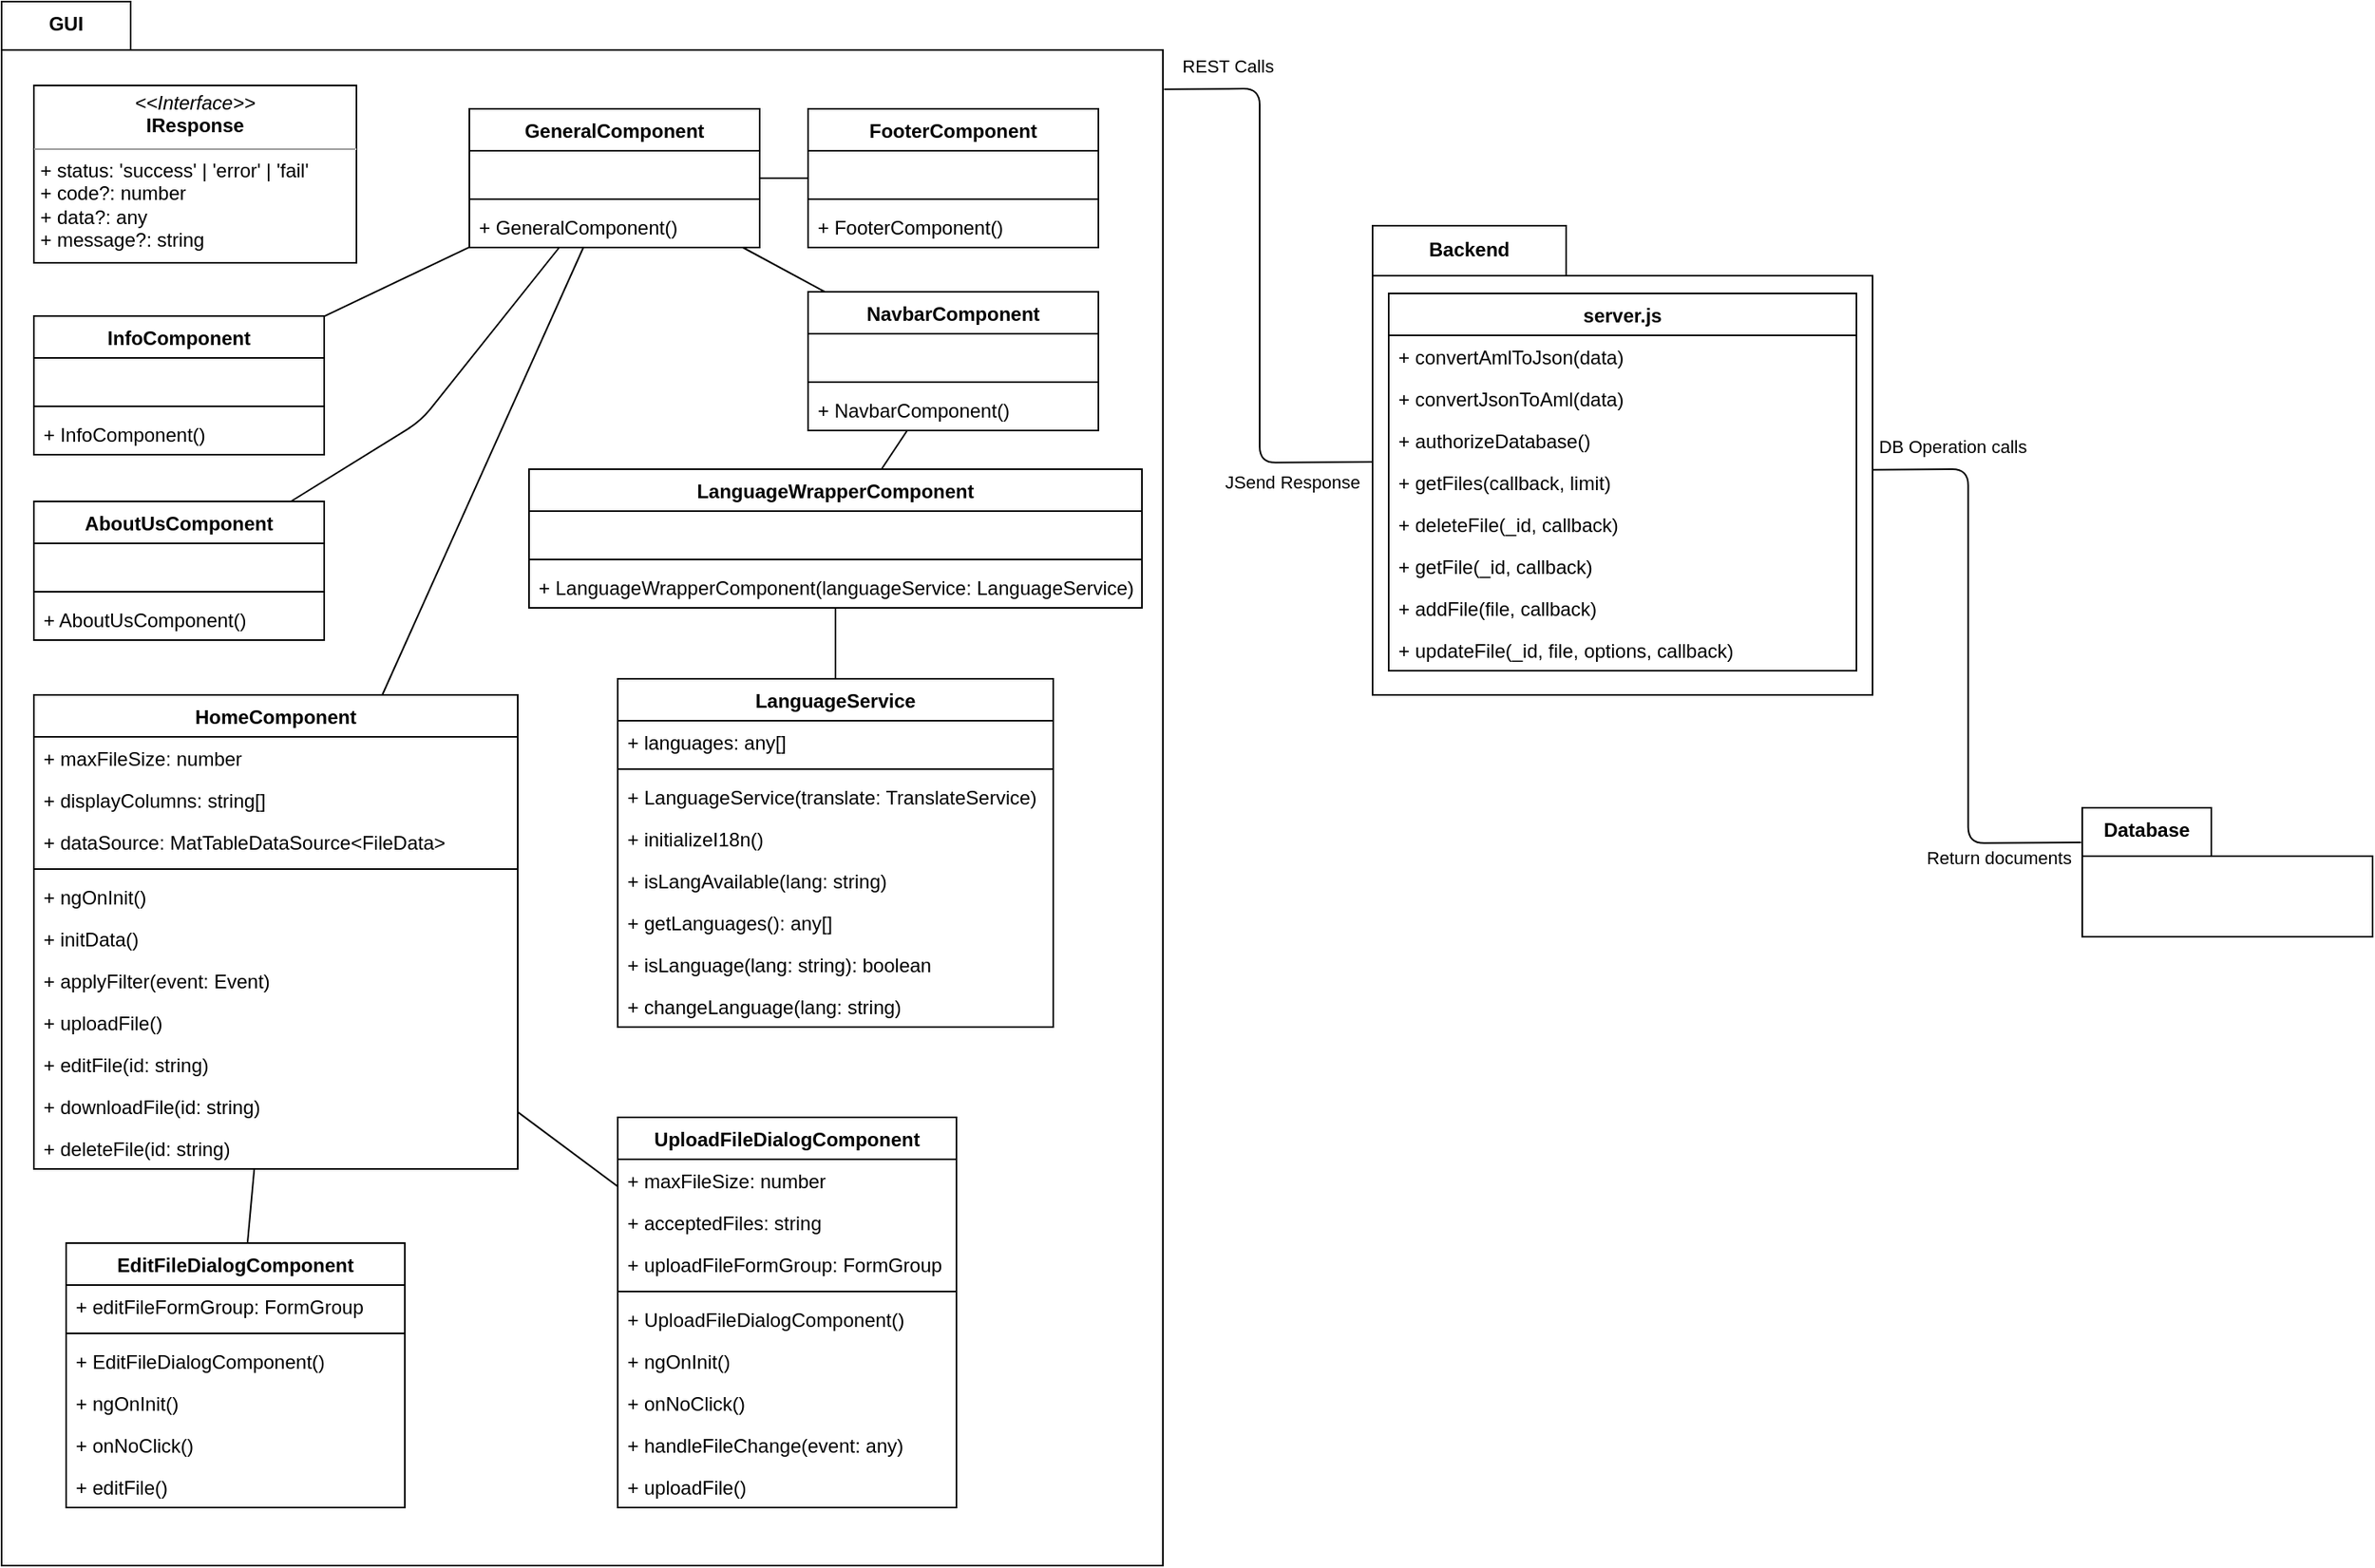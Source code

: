 <mxfile version="13.9.2" type="device"><diagram id="arAbduecu13btJf-2ow0" name="Page-1"><mxGraphModel dx="2452" dy="1253" grid="1" gridSize="10" guides="1" tooltips="1" connect="1" arrows="1" fold="1" page="1" pageScale="1" pageWidth="827" pageHeight="1169" math="0" shadow="0"><root><mxCell id="0"/><mxCell id="1" parent="0"/><mxCell id="IwqOwuTpzGHdwauvc0zJ-185" value="" style="shape=folder;fontStyle=1;spacingTop=10;tabWidth=120;tabHeight=31;tabPosition=left;html=1;rounded=0;shadow=0;" vertex="1" parent="1"><mxGeometry x="970" y="169" width="310" height="291" as="geometry"/></mxCell><mxCell id="IwqOwuTpzGHdwauvc0zJ-184" value="" style="shape=folder;fontStyle=1;spacingTop=10;tabWidth=80;tabHeight=30;tabPosition=left;html=1;rounded=0;shadow=0;" vertex="1" parent="1"><mxGeometry x="120" y="30" width="720" height="970" as="geometry"/></mxCell><mxCell id="IwqOwuTpzGHdwauvc0zJ-34" value="server.js" style="swimlane;fontStyle=1;align=center;verticalAlign=top;childLayout=stackLayout;horizontal=1;startSize=26;horizontalStack=0;resizeParent=1;resizeParentMax=0;resizeLast=0;collapsible=1;marginBottom=0;rounded=0;shadow=0;" vertex="1" parent="1"><mxGeometry x="980" y="211" width="290" height="234" as="geometry"/></mxCell><mxCell id="IwqOwuTpzGHdwauvc0zJ-37" value="+ convertAmlToJson(data)&#10;" style="text;strokeColor=none;fillColor=none;align=left;verticalAlign=top;spacingLeft=4;spacingRight=4;overflow=hidden;rotatable=0;points=[[0,0.5],[1,0.5]];portConstraint=eastwest;" vertex="1" parent="IwqOwuTpzGHdwauvc0zJ-34"><mxGeometry y="26" width="290" height="26" as="geometry"/></mxCell><mxCell id="IwqOwuTpzGHdwauvc0zJ-38" value="+ convertJsonToAml(data)&#10;" style="text;strokeColor=none;fillColor=none;align=left;verticalAlign=top;spacingLeft=4;spacingRight=4;overflow=hidden;rotatable=0;points=[[0,0.5],[1,0.5]];portConstraint=eastwest;" vertex="1" parent="IwqOwuTpzGHdwauvc0zJ-34"><mxGeometry y="52" width="290" height="26" as="geometry"/></mxCell><mxCell id="IwqOwuTpzGHdwauvc0zJ-39" value="+ authorizeDatabase()&#10;" style="text;strokeColor=none;fillColor=none;align=left;verticalAlign=top;spacingLeft=4;spacingRight=4;overflow=hidden;rotatable=0;points=[[0,0.5],[1,0.5]];portConstraint=eastwest;" vertex="1" parent="IwqOwuTpzGHdwauvc0zJ-34"><mxGeometry y="78" width="290" height="26" as="geometry"/></mxCell><mxCell id="IwqOwuTpzGHdwauvc0zJ-43" value="+ getFiles(callback, limit)" style="text;strokeColor=none;fillColor=none;align=left;verticalAlign=top;spacingLeft=4;spacingRight=4;overflow=hidden;rotatable=0;points=[[0,0.5],[1,0.5]];portConstraint=eastwest;" vertex="1" parent="IwqOwuTpzGHdwauvc0zJ-34"><mxGeometry y="104" width="290" height="26" as="geometry"/></mxCell><mxCell id="IwqOwuTpzGHdwauvc0zJ-44" value="+ deleteFile(_id, callback)" style="text;strokeColor=none;fillColor=none;align=left;verticalAlign=top;spacingLeft=4;spacingRight=4;overflow=hidden;rotatable=0;points=[[0,0.5],[1,0.5]];portConstraint=eastwest;" vertex="1" parent="IwqOwuTpzGHdwauvc0zJ-34"><mxGeometry y="130" width="290" height="26" as="geometry"/></mxCell><mxCell id="IwqOwuTpzGHdwauvc0zJ-45" value="+ getFile(_id, callback)" style="text;strokeColor=none;fillColor=none;align=left;verticalAlign=top;spacingLeft=4;spacingRight=4;overflow=hidden;rotatable=0;points=[[0,0.5],[1,0.5]];portConstraint=eastwest;" vertex="1" parent="IwqOwuTpzGHdwauvc0zJ-34"><mxGeometry y="156" width="290" height="26" as="geometry"/></mxCell><mxCell id="IwqOwuTpzGHdwauvc0zJ-46" value="+ addFile(file, callback)" style="text;strokeColor=none;fillColor=none;align=left;verticalAlign=top;spacingLeft=4;spacingRight=4;overflow=hidden;rotatable=0;points=[[0,0.5],[1,0.5]];portConstraint=eastwest;" vertex="1" parent="IwqOwuTpzGHdwauvc0zJ-34"><mxGeometry y="182" width="290" height="26" as="geometry"/></mxCell><mxCell id="IwqOwuTpzGHdwauvc0zJ-47" value="+ updateFile(_id, file, options, callback)" style="text;strokeColor=none;fillColor=none;align=left;verticalAlign=top;spacingLeft=4;spacingRight=4;overflow=hidden;rotatable=0;points=[[0,0.5],[1,0.5]];portConstraint=eastwest;" vertex="1" parent="IwqOwuTpzGHdwauvc0zJ-34"><mxGeometry y="208" width="290" height="26" as="geometry"/></mxCell><mxCell id="IwqOwuTpzGHdwauvc0zJ-13" value="&lt;p style=&quot;margin: 0px ; margin-top: 4px ; text-align: center&quot;&gt;&lt;i&gt;&amp;lt;&amp;lt;Interface&amp;gt;&amp;gt;&lt;/i&gt;&lt;br&gt;&lt;b&gt;IResponse&lt;/b&gt;&lt;/p&gt;&lt;hr size=&quot;1&quot;&gt;&lt;p style=&quot;margin: 0px ; margin-left: 4px&quot;&gt;+ status: 'success' | 'error' | 'fail'&lt;br&gt;+ code?: number&lt;/p&gt;&lt;p style=&quot;margin: 0px ; margin-left: 4px&quot;&gt;+ data?: any&lt;/p&gt;&lt;p style=&quot;margin: 0px ; margin-left: 4px&quot;&gt;+ message?: string&lt;/p&gt;&lt;p style=&quot;margin: 0px ; margin-left: 4px&quot;&gt;&lt;br&gt;&lt;/p&gt;&lt;hr size=&quot;1&quot;&gt;&lt;p style=&quot;margin: 0px ; margin-left: 4px&quot;&gt;&lt;br&gt;&lt;/p&gt;" style="verticalAlign=bottom;align=left;overflow=fill;fontSize=12;fontFamily=Helvetica;html=1;spacingLeft=0;horizontal=1;rounded=0;shadow=0;imageAspect=1;connectable=1;recursiveResize=0;" vertex="1" parent="1"><mxGeometry x="140" y="82" width="200" height="110" as="geometry"/></mxCell><mxCell id="IwqOwuTpzGHdwauvc0zJ-57" value="UploadFileDialogComponent" style="swimlane;fontStyle=1;align=center;verticalAlign=top;childLayout=stackLayout;horizontal=1;startSize=26;horizontalStack=0;resizeParent=1;resizeParentMax=0;resizeLast=0;collapsible=1;marginBottom=0;rounded=0;shadow=0;" vertex="1" parent="1"><mxGeometry x="502" y="722" width="210" height="242" as="geometry"/></mxCell><mxCell id="IwqOwuTpzGHdwauvc0zJ-58" value="+ maxFileSize: number" style="text;strokeColor=none;fillColor=none;align=left;verticalAlign=top;spacingLeft=4;spacingRight=4;overflow=hidden;rotatable=0;points=[[0,0.5],[1,0.5]];portConstraint=eastwest;" vertex="1" parent="IwqOwuTpzGHdwauvc0zJ-57"><mxGeometry y="26" width="210" height="26" as="geometry"/></mxCell><mxCell id="IwqOwuTpzGHdwauvc0zJ-170" value="+ acceptedFiles: string" style="text;strokeColor=none;fillColor=none;align=left;verticalAlign=top;spacingLeft=4;spacingRight=4;overflow=hidden;rotatable=0;points=[[0,0.5],[1,0.5]];portConstraint=eastwest;" vertex="1" parent="IwqOwuTpzGHdwauvc0zJ-57"><mxGeometry y="52" width="210" height="26" as="geometry"/></mxCell><mxCell id="IwqOwuTpzGHdwauvc0zJ-176" value="+ uploadFileFormGroup: FormGroup" style="text;strokeColor=none;fillColor=none;align=left;verticalAlign=top;spacingLeft=4;spacingRight=4;overflow=hidden;rotatable=0;points=[[0,0.5],[1,0.5]];portConstraint=eastwest;" vertex="1" parent="IwqOwuTpzGHdwauvc0zJ-57"><mxGeometry y="78" width="210" height="26" as="geometry"/></mxCell><mxCell id="IwqOwuTpzGHdwauvc0zJ-59" value="" style="line;strokeWidth=1;fillColor=none;align=left;verticalAlign=middle;spacingTop=-1;spacingLeft=3;spacingRight=3;rotatable=0;labelPosition=right;points=[];portConstraint=eastwest;" vertex="1" parent="IwqOwuTpzGHdwauvc0zJ-57"><mxGeometry y="104" width="210" height="8" as="geometry"/></mxCell><mxCell id="IwqOwuTpzGHdwauvc0zJ-175" value="+ UploadFileDialogComponent()" style="text;strokeColor=none;fillColor=none;align=left;verticalAlign=top;spacingLeft=4;spacingRight=4;overflow=hidden;rotatable=0;points=[[0,0.5],[1,0.5]];portConstraint=eastwest;" vertex="1" parent="IwqOwuTpzGHdwauvc0zJ-57"><mxGeometry y="112" width="210" height="26" as="geometry"/></mxCell><mxCell id="IwqOwuTpzGHdwauvc0zJ-60" value="+ ngOnInit()" style="text;strokeColor=none;fillColor=none;align=left;verticalAlign=top;spacingLeft=4;spacingRight=4;overflow=hidden;rotatable=0;points=[[0,0.5],[1,0.5]];portConstraint=eastwest;" vertex="1" parent="IwqOwuTpzGHdwauvc0zJ-57"><mxGeometry y="138" width="210" height="26" as="geometry"/></mxCell><mxCell id="IwqOwuTpzGHdwauvc0zJ-171" value="+ onNoClick()" style="text;strokeColor=none;fillColor=none;align=left;verticalAlign=top;spacingLeft=4;spacingRight=4;overflow=hidden;rotatable=0;points=[[0,0.5],[1,0.5]];portConstraint=eastwest;" vertex="1" parent="IwqOwuTpzGHdwauvc0zJ-57"><mxGeometry y="164" width="210" height="26" as="geometry"/></mxCell><mxCell id="IwqOwuTpzGHdwauvc0zJ-172" value="+ handleFileChange(event: any)" style="text;strokeColor=none;fillColor=none;align=left;verticalAlign=top;spacingLeft=4;spacingRight=4;overflow=hidden;rotatable=0;points=[[0,0.5],[1,0.5]];portConstraint=eastwest;" vertex="1" parent="IwqOwuTpzGHdwauvc0zJ-57"><mxGeometry y="190" width="210" height="26" as="geometry"/></mxCell><mxCell id="IwqOwuTpzGHdwauvc0zJ-173" value="+ uploadFile()" style="text;strokeColor=none;fillColor=none;align=left;verticalAlign=top;spacingLeft=4;spacingRight=4;overflow=hidden;rotatable=0;points=[[0,0.5],[1,0.5]];portConstraint=eastwest;" vertex="1" parent="IwqOwuTpzGHdwauvc0zJ-57"><mxGeometry y="216" width="210" height="26" as="geometry"/></mxCell><mxCell id="IwqOwuTpzGHdwauvc0zJ-61" value="AboutUsComponent" style="swimlane;fontStyle=1;align=center;verticalAlign=top;childLayout=stackLayout;horizontal=1;startSize=26;horizontalStack=0;resizeParent=1;resizeParentMax=0;resizeLast=0;collapsible=1;marginBottom=0;rounded=0;shadow=0;" vertex="1" parent="1"><mxGeometry x="140" y="340" width="180" height="86" as="geometry"/></mxCell><mxCell id="IwqOwuTpzGHdwauvc0zJ-62" value=" " style="text;strokeColor=none;fillColor=none;align=left;verticalAlign=top;spacingLeft=4;spacingRight=4;overflow=hidden;rotatable=0;points=[[0,0.5],[1,0.5]];portConstraint=eastwest;" vertex="1" parent="IwqOwuTpzGHdwauvc0zJ-61"><mxGeometry y="26" width="180" height="26" as="geometry"/></mxCell><mxCell id="IwqOwuTpzGHdwauvc0zJ-63" value="" style="line;strokeWidth=1;fillColor=none;align=left;verticalAlign=middle;spacingTop=-1;spacingLeft=3;spacingRight=3;rotatable=0;labelPosition=right;points=[];portConstraint=eastwest;" vertex="1" parent="IwqOwuTpzGHdwauvc0zJ-61"><mxGeometry y="52" width="180" height="8" as="geometry"/></mxCell><mxCell id="IwqOwuTpzGHdwauvc0zJ-64" value="+ AboutUsComponent()" style="text;strokeColor=none;fillColor=none;align=left;verticalAlign=top;spacingLeft=4;spacingRight=4;overflow=hidden;rotatable=0;points=[[0,0.5],[1,0.5]];portConstraint=eastwest;" vertex="1" parent="IwqOwuTpzGHdwauvc0zJ-61"><mxGeometry y="60" width="180" height="26" as="geometry"/></mxCell><mxCell id="IwqOwuTpzGHdwauvc0zJ-69" value="InfoComponent" style="swimlane;fontStyle=1;align=center;verticalAlign=top;childLayout=stackLayout;horizontal=1;startSize=26;horizontalStack=0;resizeParent=1;resizeParentMax=0;resizeLast=0;collapsible=1;marginBottom=0;rounded=0;shadow=0;" vertex="1" parent="1"><mxGeometry x="140" y="225" width="180" height="86" as="geometry"/></mxCell><mxCell id="IwqOwuTpzGHdwauvc0zJ-70" value=" " style="text;strokeColor=none;fillColor=none;align=left;verticalAlign=top;spacingLeft=4;spacingRight=4;overflow=hidden;rotatable=0;points=[[0,0.5],[1,0.5]];portConstraint=eastwest;" vertex="1" parent="IwqOwuTpzGHdwauvc0zJ-69"><mxGeometry y="26" width="180" height="26" as="geometry"/></mxCell><mxCell id="IwqOwuTpzGHdwauvc0zJ-71" value="" style="line;strokeWidth=1;fillColor=none;align=left;verticalAlign=middle;spacingTop=-1;spacingLeft=3;spacingRight=3;rotatable=0;labelPosition=right;points=[];portConstraint=eastwest;" vertex="1" parent="IwqOwuTpzGHdwauvc0zJ-69"><mxGeometry y="52" width="180" height="8" as="geometry"/></mxCell><mxCell id="IwqOwuTpzGHdwauvc0zJ-72" value="+ InfoComponent()" style="text;strokeColor=none;fillColor=none;align=left;verticalAlign=top;spacingLeft=4;spacingRight=4;overflow=hidden;rotatable=0;points=[[0,0.5],[1,0.5]];portConstraint=eastwest;" vertex="1" parent="IwqOwuTpzGHdwauvc0zJ-69"><mxGeometry y="60" width="180" height="26" as="geometry"/></mxCell><mxCell id="IwqOwuTpzGHdwauvc0zJ-77" value="HomeComponent" style="swimlane;fontStyle=1;align=center;verticalAlign=top;childLayout=stackLayout;horizontal=1;startSize=26;horizontalStack=0;resizeParent=1;resizeParentMax=0;resizeLast=0;collapsible=1;marginBottom=0;rounded=0;shadow=0;" vertex="1" parent="1"><mxGeometry x="140" y="460" width="300" height="294" as="geometry"/></mxCell><mxCell id="IwqOwuTpzGHdwauvc0zJ-78" value="+ maxFileSize: number" style="text;strokeColor=none;fillColor=none;align=left;verticalAlign=top;spacingLeft=4;spacingRight=4;overflow=hidden;rotatable=0;points=[[0,0.5],[1,0.5]];portConstraint=eastwest;" vertex="1" parent="IwqOwuTpzGHdwauvc0zJ-77"><mxGeometry y="26" width="300" height="26" as="geometry"/></mxCell><mxCell id="IwqOwuTpzGHdwauvc0zJ-80" value="+ displayColumns: string[]" style="text;strokeColor=none;fillColor=none;align=left;verticalAlign=top;spacingLeft=4;spacingRight=4;overflow=hidden;rotatable=0;points=[[0,0.5],[1,0.5]];portConstraint=eastwest;" vertex="1" parent="IwqOwuTpzGHdwauvc0zJ-77"><mxGeometry y="52" width="300" height="26" as="geometry"/></mxCell><mxCell id="IwqOwuTpzGHdwauvc0zJ-118" value="+ dataSource: MatTableDataSource&lt;FileData&gt;" style="text;strokeColor=none;fillColor=none;align=left;verticalAlign=top;spacingLeft=4;spacingRight=4;overflow=hidden;rotatable=0;points=[[0,0.5],[1,0.5]];portConstraint=eastwest;" vertex="1" parent="IwqOwuTpzGHdwauvc0zJ-77"><mxGeometry y="78" width="300" height="26" as="geometry"/></mxCell><mxCell id="IwqOwuTpzGHdwauvc0zJ-79" value="" style="line;strokeWidth=1;fillColor=none;align=left;verticalAlign=middle;spacingTop=-1;spacingLeft=3;spacingRight=3;rotatable=0;labelPosition=right;points=[];portConstraint=eastwest;" vertex="1" parent="IwqOwuTpzGHdwauvc0zJ-77"><mxGeometry y="104" width="300" height="8" as="geometry"/></mxCell><mxCell id="IwqOwuTpzGHdwauvc0zJ-119" value="+ ngOnInit()" style="text;strokeColor=none;fillColor=none;align=left;verticalAlign=top;spacingLeft=4;spacingRight=4;overflow=hidden;rotatable=0;points=[[0,0.5],[1,0.5]];portConstraint=eastwest;" vertex="1" parent="IwqOwuTpzGHdwauvc0zJ-77"><mxGeometry y="112" width="300" height="26" as="geometry"/></mxCell><mxCell id="IwqOwuTpzGHdwauvc0zJ-120" value="+ initData()" style="text;strokeColor=none;fillColor=none;align=left;verticalAlign=top;spacingLeft=4;spacingRight=4;overflow=hidden;rotatable=0;points=[[0,0.5],[1,0.5]];portConstraint=eastwest;" vertex="1" parent="IwqOwuTpzGHdwauvc0zJ-77"><mxGeometry y="138" width="300" height="26" as="geometry"/></mxCell><mxCell id="IwqOwuTpzGHdwauvc0zJ-121" value="+ applyFilter(event: Event)" style="text;strokeColor=none;fillColor=none;align=left;verticalAlign=top;spacingLeft=4;spacingRight=4;overflow=hidden;rotatable=0;points=[[0,0.5],[1,0.5]];portConstraint=eastwest;" vertex="1" parent="IwqOwuTpzGHdwauvc0zJ-77"><mxGeometry y="164" width="300" height="26" as="geometry"/></mxCell><mxCell id="IwqOwuTpzGHdwauvc0zJ-122" value="+ uploadFile()" style="text;strokeColor=none;fillColor=none;align=left;verticalAlign=top;spacingLeft=4;spacingRight=4;overflow=hidden;rotatable=0;points=[[0,0.5],[1,0.5]];portConstraint=eastwest;" vertex="1" parent="IwqOwuTpzGHdwauvc0zJ-77"><mxGeometry y="190" width="300" height="26" as="geometry"/></mxCell><mxCell id="IwqOwuTpzGHdwauvc0zJ-123" value="+ editFile(id: string)" style="text;strokeColor=none;fillColor=none;align=left;verticalAlign=top;spacingLeft=4;spacingRight=4;overflow=hidden;rotatable=0;points=[[0,0.5],[1,0.5]];portConstraint=eastwest;" vertex="1" parent="IwqOwuTpzGHdwauvc0zJ-77"><mxGeometry y="216" width="300" height="26" as="geometry"/></mxCell><mxCell id="IwqOwuTpzGHdwauvc0zJ-124" value="+ downloadFile(id: string)" style="text;strokeColor=none;fillColor=none;align=left;verticalAlign=top;spacingLeft=4;spacingRight=4;overflow=hidden;rotatable=0;points=[[0,0.5],[1,0.5]];portConstraint=eastwest;" vertex="1" parent="IwqOwuTpzGHdwauvc0zJ-77"><mxGeometry y="242" width="300" height="26" as="geometry"/></mxCell><mxCell id="IwqOwuTpzGHdwauvc0zJ-125" value="+ deleteFile(id: string)" style="text;strokeColor=none;fillColor=none;align=left;verticalAlign=top;spacingLeft=4;spacingRight=4;overflow=hidden;rotatable=0;points=[[0,0.5],[1,0.5]];portConstraint=eastwest;" vertex="1" parent="IwqOwuTpzGHdwauvc0zJ-77"><mxGeometry y="268" width="300" height="26" as="geometry"/></mxCell><mxCell id="IwqOwuTpzGHdwauvc0zJ-81" value="LanguageWrapperComponent" style="swimlane;fontStyle=1;align=center;verticalAlign=top;childLayout=stackLayout;horizontal=1;startSize=26;horizontalStack=0;resizeParent=1;resizeParentMax=0;resizeLast=0;collapsible=1;marginBottom=0;rounded=0;shadow=0;" vertex="1" parent="1"><mxGeometry x="447" y="320" width="380" height="86" as="geometry"/></mxCell><mxCell id="IwqOwuTpzGHdwauvc0zJ-82" value=" " style="text;strokeColor=none;fillColor=none;align=left;verticalAlign=top;spacingLeft=4;spacingRight=4;overflow=hidden;rotatable=0;points=[[0,0.5],[1,0.5]];portConstraint=eastwest;" vertex="1" parent="IwqOwuTpzGHdwauvc0zJ-81"><mxGeometry y="26" width="380" height="26" as="geometry"/></mxCell><mxCell id="IwqOwuTpzGHdwauvc0zJ-83" value="" style="line;strokeWidth=1;fillColor=none;align=left;verticalAlign=middle;spacingTop=-1;spacingLeft=3;spacingRight=3;rotatable=0;labelPosition=right;points=[];portConstraint=eastwest;" vertex="1" parent="IwqOwuTpzGHdwauvc0zJ-81"><mxGeometry y="52" width="380" height="8" as="geometry"/></mxCell><mxCell id="IwqOwuTpzGHdwauvc0zJ-84" value="+ LanguageWrapperComponent(languageService: LanguageService)" style="text;strokeColor=none;fillColor=none;align=left;verticalAlign=top;spacingLeft=4;spacingRight=4;overflow=hidden;rotatable=0;points=[[0,0.5],[1,0.5]];portConstraint=eastwest;" vertex="1" parent="IwqOwuTpzGHdwauvc0zJ-81"><mxGeometry y="60" width="380" height="26" as="geometry"/></mxCell><mxCell id="IwqOwuTpzGHdwauvc0zJ-86" value="EditFileDialogComponent" style="swimlane;fontStyle=1;align=center;verticalAlign=top;childLayout=stackLayout;horizontal=1;startSize=26;horizontalStack=0;resizeParent=1;resizeParentMax=0;resizeLast=0;collapsible=1;marginBottom=0;rounded=0;shadow=0;" vertex="1" parent="1"><mxGeometry x="160" y="800" width="210" height="164" as="geometry"/></mxCell><mxCell id="IwqOwuTpzGHdwauvc0zJ-87" value="+ editFileFormGroup: FormGroup" style="text;strokeColor=none;fillColor=none;align=left;verticalAlign=top;spacingLeft=4;spacingRight=4;overflow=hidden;rotatable=0;points=[[0,0.5],[1,0.5]];portConstraint=eastwest;" vertex="1" parent="IwqOwuTpzGHdwauvc0zJ-86"><mxGeometry y="26" width="210" height="26" as="geometry"/></mxCell><mxCell id="IwqOwuTpzGHdwauvc0zJ-88" value="" style="line;strokeWidth=1;fillColor=none;align=left;verticalAlign=middle;spacingTop=-1;spacingLeft=3;spacingRight=3;rotatable=0;labelPosition=right;points=[];portConstraint=eastwest;" vertex="1" parent="IwqOwuTpzGHdwauvc0zJ-86"><mxGeometry y="52" width="210" height="8" as="geometry"/></mxCell><mxCell id="IwqOwuTpzGHdwauvc0zJ-89" value="+ EditFileDialogComponent()" style="text;strokeColor=none;fillColor=none;align=left;verticalAlign=top;spacingLeft=4;spacingRight=4;overflow=hidden;rotatable=0;points=[[0,0.5],[1,0.5]];portConstraint=eastwest;" vertex="1" parent="IwqOwuTpzGHdwauvc0zJ-86"><mxGeometry y="60" width="210" height="26" as="geometry"/></mxCell><mxCell id="IwqOwuTpzGHdwauvc0zJ-177" value="+ ngOnInit()" style="text;strokeColor=none;fillColor=none;align=left;verticalAlign=top;spacingLeft=4;spacingRight=4;overflow=hidden;rotatable=0;points=[[0,0.5],[1,0.5]];portConstraint=eastwest;" vertex="1" parent="IwqOwuTpzGHdwauvc0zJ-86"><mxGeometry y="86" width="210" height="26" as="geometry"/></mxCell><mxCell id="IwqOwuTpzGHdwauvc0zJ-178" value="+ onNoClick()" style="text;strokeColor=none;fillColor=none;align=left;verticalAlign=top;spacingLeft=4;spacingRight=4;overflow=hidden;rotatable=0;points=[[0,0.5],[1,0.5]];portConstraint=eastwest;" vertex="1" parent="IwqOwuTpzGHdwauvc0zJ-86"><mxGeometry y="112" width="210" height="26" as="geometry"/></mxCell><mxCell id="IwqOwuTpzGHdwauvc0zJ-179" value="+ editFile()" style="text;strokeColor=none;fillColor=none;align=left;verticalAlign=top;spacingLeft=4;spacingRight=4;overflow=hidden;rotatable=0;points=[[0,0.5],[1,0.5]];portConstraint=eastwest;" vertex="1" parent="IwqOwuTpzGHdwauvc0zJ-86"><mxGeometry y="138" width="210" height="26" as="geometry"/></mxCell><mxCell id="IwqOwuTpzGHdwauvc0zJ-127" value="NavbarComponent" style="swimlane;fontStyle=1;align=center;verticalAlign=top;childLayout=stackLayout;horizontal=1;startSize=26;horizontalStack=0;resizeParent=1;resizeParentMax=0;resizeLast=0;collapsible=1;marginBottom=0;rounded=0;shadow=0;" vertex="1" parent="1"><mxGeometry x="620" y="210" width="180" height="86" as="geometry"/></mxCell><mxCell id="IwqOwuTpzGHdwauvc0zJ-128" value=" " style="text;strokeColor=none;fillColor=none;align=left;verticalAlign=top;spacingLeft=4;spacingRight=4;overflow=hidden;rotatable=0;points=[[0,0.5],[1,0.5]];portConstraint=eastwest;" vertex="1" parent="IwqOwuTpzGHdwauvc0zJ-127"><mxGeometry y="26" width="180" height="26" as="geometry"/></mxCell><mxCell id="IwqOwuTpzGHdwauvc0zJ-129" value="" style="line;strokeWidth=1;fillColor=none;align=left;verticalAlign=middle;spacingTop=-1;spacingLeft=3;spacingRight=3;rotatable=0;labelPosition=right;points=[];portConstraint=eastwest;" vertex="1" parent="IwqOwuTpzGHdwauvc0zJ-127"><mxGeometry y="52" width="180" height="8" as="geometry"/></mxCell><mxCell id="IwqOwuTpzGHdwauvc0zJ-130" value="+ NavbarComponent()" style="text;strokeColor=none;fillColor=none;align=left;verticalAlign=top;spacingLeft=4;spacingRight=4;overflow=hidden;rotatable=0;points=[[0,0.5],[1,0.5]];portConstraint=eastwest;" vertex="1" parent="IwqOwuTpzGHdwauvc0zJ-127"><mxGeometry y="60" width="180" height="26" as="geometry"/></mxCell><mxCell id="IwqOwuTpzGHdwauvc0zJ-131" value="FooterComponent" style="swimlane;fontStyle=1;align=center;verticalAlign=top;childLayout=stackLayout;horizontal=1;startSize=26;horizontalStack=0;resizeParent=1;resizeParentMax=0;resizeLast=0;collapsible=1;marginBottom=0;rounded=0;shadow=0;" vertex="1" parent="1"><mxGeometry x="620" y="96.5" width="180" height="86" as="geometry"/></mxCell><mxCell id="IwqOwuTpzGHdwauvc0zJ-132" value=" " style="text;strokeColor=none;fillColor=none;align=left;verticalAlign=top;spacingLeft=4;spacingRight=4;overflow=hidden;rotatable=0;points=[[0,0.5],[1,0.5]];portConstraint=eastwest;" vertex="1" parent="IwqOwuTpzGHdwauvc0zJ-131"><mxGeometry y="26" width="180" height="26" as="geometry"/></mxCell><mxCell id="IwqOwuTpzGHdwauvc0zJ-133" value="" style="line;strokeWidth=1;fillColor=none;align=left;verticalAlign=middle;spacingTop=-1;spacingLeft=3;spacingRight=3;rotatable=0;labelPosition=right;points=[];portConstraint=eastwest;" vertex="1" parent="IwqOwuTpzGHdwauvc0zJ-131"><mxGeometry y="52" width="180" height="8" as="geometry"/></mxCell><mxCell id="IwqOwuTpzGHdwauvc0zJ-134" value="+ FooterComponent()" style="text;strokeColor=none;fillColor=none;align=left;verticalAlign=top;spacingLeft=4;spacingRight=4;overflow=hidden;rotatable=0;points=[[0,0.5],[1,0.5]];portConstraint=eastwest;" vertex="1" parent="IwqOwuTpzGHdwauvc0zJ-131"><mxGeometry y="60" width="180" height="26" as="geometry"/></mxCell><mxCell id="IwqOwuTpzGHdwauvc0zJ-138" value="" style="endArrow=none;html=1;" edge="1" parent="1" source="IwqOwuTpzGHdwauvc0zJ-81" target="IwqOwuTpzGHdwauvc0zJ-127"><mxGeometry width="50" height="50" relative="1" as="geometry"><mxPoint x="-110" y="486" as="sourcePoint"/><mxPoint x="-116" y="436" as="targetPoint"/></mxGeometry></mxCell><mxCell id="IwqOwuTpzGHdwauvc0zJ-139" value="LanguageService" style="swimlane;fontStyle=1;align=center;verticalAlign=top;childLayout=stackLayout;horizontal=1;startSize=26;horizontalStack=0;resizeParent=1;resizeParentMax=0;resizeLast=0;collapsible=1;marginBottom=0;rounded=0;shadow=0;" vertex="1" parent="1"><mxGeometry x="502" y="450" width="270" height="216" as="geometry"/></mxCell><mxCell id="IwqOwuTpzGHdwauvc0zJ-140" value="+ languages: any[]" style="text;strokeColor=none;fillColor=none;align=left;verticalAlign=top;spacingLeft=4;spacingRight=4;overflow=hidden;rotatable=0;points=[[0,0.5],[1,0.5]];portConstraint=eastwest;" vertex="1" parent="IwqOwuTpzGHdwauvc0zJ-139"><mxGeometry y="26" width="270" height="26" as="geometry"/></mxCell><mxCell id="IwqOwuTpzGHdwauvc0zJ-141" value="" style="line;strokeWidth=1;fillColor=none;align=left;verticalAlign=middle;spacingTop=-1;spacingLeft=3;spacingRight=3;rotatable=0;labelPosition=right;points=[];portConstraint=eastwest;" vertex="1" parent="IwqOwuTpzGHdwauvc0zJ-139"><mxGeometry y="52" width="270" height="8" as="geometry"/></mxCell><mxCell id="IwqOwuTpzGHdwauvc0zJ-142" value="+ LanguageService(translate: TranslateService)" style="text;strokeColor=none;fillColor=none;align=left;verticalAlign=top;spacingLeft=4;spacingRight=4;overflow=hidden;rotatable=0;points=[[0,0.5],[1,0.5]];portConstraint=eastwest;" vertex="1" parent="IwqOwuTpzGHdwauvc0zJ-139"><mxGeometry y="60" width="270" height="26" as="geometry"/></mxCell><mxCell id="IwqOwuTpzGHdwauvc0zJ-143" value="+ initializeI18n()" style="text;strokeColor=none;fillColor=none;align=left;verticalAlign=top;spacingLeft=4;spacingRight=4;overflow=hidden;rotatable=0;points=[[0,0.5],[1,0.5]];portConstraint=eastwest;" vertex="1" parent="IwqOwuTpzGHdwauvc0zJ-139"><mxGeometry y="86" width="270" height="26" as="geometry"/></mxCell><mxCell id="IwqOwuTpzGHdwauvc0zJ-144" value="+ isLangAvailable(lang: string)" style="text;strokeColor=none;fillColor=none;align=left;verticalAlign=top;spacingLeft=4;spacingRight=4;overflow=hidden;rotatable=0;points=[[0,0.5],[1,0.5]];portConstraint=eastwest;" vertex="1" parent="IwqOwuTpzGHdwauvc0zJ-139"><mxGeometry y="112" width="270" height="26" as="geometry"/></mxCell><mxCell id="IwqOwuTpzGHdwauvc0zJ-145" value="+ getLanguages(): any[]" style="text;strokeColor=none;fillColor=none;align=left;verticalAlign=top;spacingLeft=4;spacingRight=4;overflow=hidden;rotatable=0;points=[[0,0.5],[1,0.5]];portConstraint=eastwest;" vertex="1" parent="IwqOwuTpzGHdwauvc0zJ-139"><mxGeometry y="138" width="270" height="26" as="geometry"/></mxCell><mxCell id="IwqOwuTpzGHdwauvc0zJ-146" value="+ isLanguage(lang: string): boolean" style="text;strokeColor=none;fillColor=none;align=left;verticalAlign=top;spacingLeft=4;spacingRight=4;overflow=hidden;rotatable=0;points=[[0,0.5],[1,0.5]];portConstraint=eastwest;" vertex="1" parent="IwqOwuTpzGHdwauvc0zJ-139"><mxGeometry y="164" width="270" height="26" as="geometry"/></mxCell><mxCell id="IwqOwuTpzGHdwauvc0zJ-147" value="+ changeLanguage(lang: string)" style="text;strokeColor=none;fillColor=none;align=left;verticalAlign=top;spacingLeft=4;spacingRight=4;overflow=hidden;rotatable=0;points=[[0,0.5],[1,0.5]];portConstraint=eastwest;" vertex="1" parent="IwqOwuTpzGHdwauvc0zJ-139"><mxGeometry y="190" width="270" height="26" as="geometry"/></mxCell><mxCell id="IwqOwuTpzGHdwauvc0zJ-148" value="" style="endArrow=none;html=1;" edge="1" parent="1" source="IwqOwuTpzGHdwauvc0zJ-139" target="IwqOwuTpzGHdwauvc0zJ-81"><mxGeometry width="50" height="50" relative="1" as="geometry"><mxPoint x="200" y="766" as="sourcePoint"/><mxPoint x="250" y="716" as="targetPoint"/></mxGeometry></mxCell><mxCell id="IwqOwuTpzGHdwauvc0zJ-149" value="" style="endArrow=none;html=1;" edge="1" parent="1" source="IwqOwuTpzGHdwauvc0zJ-77" target="IwqOwuTpzGHdwauvc0zJ-86"><mxGeometry width="50" height="50" relative="1" as="geometry"><mxPoint x="320" y="755" as="sourcePoint"/><mxPoint x="470" y="736" as="targetPoint"/></mxGeometry></mxCell><mxCell id="IwqOwuTpzGHdwauvc0zJ-150" value="" style="endArrow=none;html=1;" edge="1" parent="1" source="IwqOwuTpzGHdwauvc0zJ-57" target="IwqOwuTpzGHdwauvc0zJ-77"><mxGeometry width="50" height="50" relative="1" as="geometry"><mxPoint x="390" y="926" as="sourcePoint"/><mxPoint x="440" y="876" as="targetPoint"/></mxGeometry></mxCell><mxCell id="IwqOwuTpzGHdwauvc0zJ-152" value="" style="endArrow=none;html=1;" edge="1" parent="1" source="IwqOwuTpzGHdwauvc0zJ-131" target="IwqOwuTpzGHdwauvc0zJ-153"><mxGeometry width="50" height="50" relative="1" as="geometry"><mxPoint x="370" y="366" as="sourcePoint"/><mxPoint x="370" y="326" as="targetPoint"/></mxGeometry></mxCell><mxCell id="IwqOwuTpzGHdwauvc0zJ-153" value="GeneralComponent" style="swimlane;fontStyle=1;align=center;verticalAlign=top;childLayout=stackLayout;horizontal=1;startSize=26;horizontalStack=0;resizeParent=1;resizeParentMax=0;resizeLast=0;collapsible=1;marginBottom=0;rounded=0;shadow=0;" vertex="1" parent="1"><mxGeometry x="410" y="96.5" width="180" height="86" as="geometry"/></mxCell><mxCell id="IwqOwuTpzGHdwauvc0zJ-154" value=" " style="text;strokeColor=none;fillColor=none;align=left;verticalAlign=top;spacingLeft=4;spacingRight=4;overflow=hidden;rotatable=0;points=[[0,0.5],[1,0.5]];portConstraint=eastwest;" vertex="1" parent="IwqOwuTpzGHdwauvc0zJ-153"><mxGeometry y="26" width="180" height="26" as="geometry"/></mxCell><mxCell id="IwqOwuTpzGHdwauvc0zJ-155" value="" style="line;strokeWidth=1;fillColor=none;align=left;verticalAlign=middle;spacingTop=-1;spacingLeft=3;spacingRight=3;rotatable=0;labelPosition=right;points=[];portConstraint=eastwest;" vertex="1" parent="IwqOwuTpzGHdwauvc0zJ-153"><mxGeometry y="52" width="180" height="8" as="geometry"/></mxCell><mxCell id="IwqOwuTpzGHdwauvc0zJ-156" value="+ GeneralComponent()" style="text;strokeColor=none;fillColor=none;align=left;verticalAlign=top;spacingLeft=4;spacingRight=4;overflow=hidden;rotatable=0;points=[[0,0.5],[1,0.5]];portConstraint=eastwest;" vertex="1" parent="IwqOwuTpzGHdwauvc0zJ-153"><mxGeometry y="60" width="180" height="26" as="geometry"/></mxCell><mxCell id="IwqOwuTpzGHdwauvc0zJ-161" value="" style="endArrow=none;html=1;" edge="1" parent="1" source="IwqOwuTpzGHdwauvc0zJ-127" target="IwqOwuTpzGHdwauvc0zJ-153"><mxGeometry width="50" height="50" relative="1" as="geometry"><mxPoint x="340" y="376" as="sourcePoint"/><mxPoint x="390" y="326" as="targetPoint"/></mxGeometry></mxCell><mxCell id="IwqOwuTpzGHdwauvc0zJ-163" value="" style="endArrow=none;html=1;" edge="1" parent="1" source="IwqOwuTpzGHdwauvc0zJ-69" target="IwqOwuTpzGHdwauvc0zJ-153"><mxGeometry width="50" height="50" relative="1" as="geometry"><mxPoint x="280" y="306" as="sourcePoint"/><mxPoint x="330" y="256" as="targetPoint"/></mxGeometry></mxCell><mxCell id="IwqOwuTpzGHdwauvc0zJ-165" value="" style="endArrow=none;html=1;" edge="1" parent="1" source="IwqOwuTpzGHdwauvc0zJ-61" target="IwqOwuTpzGHdwauvc0zJ-153"><mxGeometry width="50" height="50" relative="1" as="geometry"><mxPoint x="310" y="336" as="sourcePoint"/><mxPoint x="360" y="286" as="targetPoint"/><Array as="points"><mxPoint x="380" y="290"/></Array></mxGeometry></mxCell><mxCell id="IwqOwuTpzGHdwauvc0zJ-167" value="" style="endArrow=none;html=1;" edge="1" parent="1" source="IwqOwuTpzGHdwauvc0zJ-77" target="IwqOwuTpzGHdwauvc0zJ-153"><mxGeometry width="50" height="50" relative="1" as="geometry"><mxPoint x="380" y="336" as="sourcePoint"/><mxPoint x="430" y="286" as="targetPoint"/></mxGeometry></mxCell><mxCell id="IwqOwuTpzGHdwauvc0zJ-187" value="" style="shape=folder;fontStyle=1;spacingTop=10;tabWidth=80;tabHeight=30;tabPosition=left;html=1;rounded=0;shadow=0;" vertex="1" parent="1"><mxGeometry x="1410" y="530" width="180" height="80" as="geometry"/></mxCell><mxCell id="IwqOwuTpzGHdwauvc0zJ-188" value="Backend" style="text;align=center;fontStyle=1;verticalAlign=middle;spacingLeft=3;spacingRight=3;strokeColor=none;rotatable=0;points=[[0,0.5],[1,0.5]];portConstraint=eastwest;rounded=0;shadow=0;" vertex="1" parent="1"><mxGeometry x="990" y="170" width="80" height="26" as="geometry"/></mxCell><mxCell id="IwqOwuTpzGHdwauvc0zJ-189" value="GUI" style="text;align=center;fontStyle=1;verticalAlign=middle;spacingLeft=3;spacingRight=3;strokeColor=none;rotatable=0;points=[[0,0.5],[1,0.5]];portConstraint=eastwest;rounded=0;shadow=0;" vertex="1" parent="1"><mxGeometry x="120" y="30" width="80" height="26" as="geometry"/></mxCell><mxCell id="IwqOwuTpzGHdwauvc0zJ-190" value="Database" style="text;align=center;fontStyle=1;verticalAlign=middle;spacingLeft=3;spacingRight=3;strokeColor=none;rotatable=0;points=[[0,0.5],[1,0.5]];portConstraint=eastwest;rounded=0;shadow=0;" vertex="1" parent="1"><mxGeometry x="1410" y="530" width="80" height="26" as="geometry"/></mxCell><mxCell id="IwqOwuTpzGHdwauvc0zJ-193" value="" style="endArrow=none;html=1;exitX=1.001;exitY=0.056;exitDx=0;exitDy=0;exitPerimeter=0;" edge="1" parent="1" source="IwqOwuTpzGHdwauvc0zJ-184" target="IwqOwuTpzGHdwauvc0zJ-185"><mxGeometry width="50" height="50" relative="1" as="geometry"><mxPoint x="1060" y="540" as="sourcePoint"/><mxPoint x="1110" y="490" as="targetPoint"/><Array as="points"><mxPoint x="900" y="84"/><mxPoint x="900" y="316"/></Array></mxGeometry></mxCell><mxCell id="IwqOwuTpzGHdwauvc0zJ-195" value="REST Calls" style="edgeLabel;html=1;align=center;verticalAlign=middle;resizable=0;points=[];" vertex="1" connectable="0" parent="IwqOwuTpzGHdwauvc0zJ-193"><mxGeometry x="0.094" y="2" relative="1" as="geometry"><mxPoint x="-22" y="-152.43" as="offset"/></mxGeometry></mxCell><mxCell id="IwqOwuTpzGHdwauvc0zJ-194" value="" style="endArrow=none;html=1;exitX=1.001;exitY=0.056;exitDx=0;exitDy=0;exitPerimeter=0;" edge="1" parent="1"><mxGeometry width="50" height="50" relative="1" as="geometry"><mxPoint x="1280.0" y="320.32" as="sourcePoint"/><mxPoint x="1409.28" y="551.533" as="targetPoint"/><Array as="points"><mxPoint x="1339.28" y="320"/><mxPoint x="1339.28" y="552"/></Array></mxGeometry></mxCell><mxCell id="IwqOwuTpzGHdwauvc0zJ-196" value="JSend Response" style="edgeLabel;html=1;align=center;verticalAlign=middle;resizable=0;points=[];" vertex="1" connectable="0" parent="1"><mxGeometry x="920" y="328.003" as="geometry"/></mxCell><mxCell id="IwqOwuTpzGHdwauvc0zJ-197" value="Return documents" style="edgeLabel;html=1;align=center;verticalAlign=middle;resizable=0;points=[];" vertex="1" connectable="0" parent="1"><mxGeometry x="920" y="340.003" as="geometry"><mxPoint x="438" y="221" as="offset"/></mxGeometry></mxCell><mxCell id="IwqOwuTpzGHdwauvc0zJ-198" value="DB Operation calls" style="edgeLabel;html=1;align=left;verticalAlign=middle;resizable=0;points=[];" vertex="1" connectable="0" parent="1"><mxGeometry x="840" y="90.003" as="geometry"><mxPoint x="442" y="216" as="offset"/></mxGeometry></mxCell></root></mxGraphModel></diagram></mxfile>